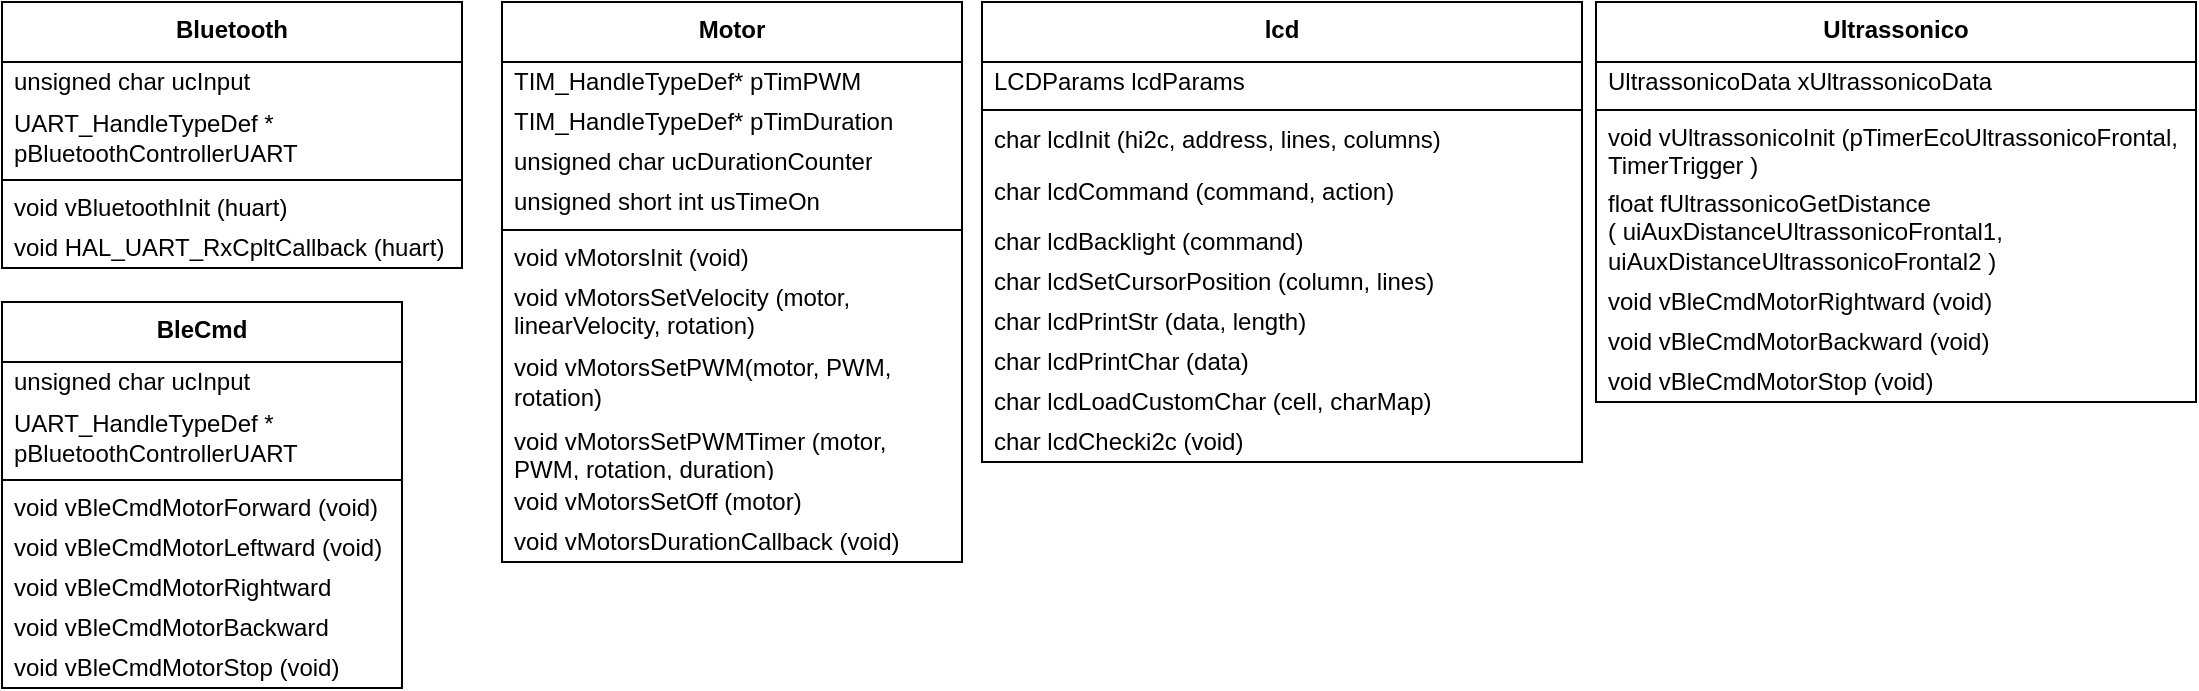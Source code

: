<mxfile version="24.8.0">
  <diagram id="mV1R_aKt5GF-hqOolBYe" name="Página-1">
    <mxGraphModel dx="1290" dy="522" grid="1" gridSize="10" guides="1" tooltips="1" connect="1" arrows="1" fold="1" page="1" pageScale="1" pageWidth="827" pageHeight="1169" math="0" shadow="0">
      <root>
        <mxCell id="0" />
        <mxCell id="1" parent="0" />
        <mxCell id="YA3sM5vc_rwHWg7f4w0h-1" value="&lt;b&gt;Bluetooth&lt;/b&gt;" style="swimlane;fontStyle=0;align=center;verticalAlign=top;childLayout=stackLayout;horizontal=1;startSize=30;horizontalStack=0;resizeParent=1;resizeParentMax=0;resizeLast=0;collapsible=0;marginBottom=0;html=1;whiteSpace=wrap;" parent="1" vertex="1">
          <mxGeometry x="30" y="110" width="230" height="133" as="geometry" />
        </mxCell>
        <mxCell id="YA3sM5vc_rwHWg7f4w0h-3" value="unsigned char ucInput" style="text;html=1;strokeColor=none;fillColor=none;align=left;verticalAlign=middle;spacingLeft=4;spacingRight=4;overflow=hidden;rotatable=0;points=[[0,0.5],[1,0.5]];portConstraint=eastwest;whiteSpace=wrap;" parent="YA3sM5vc_rwHWg7f4w0h-1" vertex="1">
          <mxGeometry y="30" width="230" height="20" as="geometry" />
        </mxCell>
        <mxCell id="YA3sM5vc_rwHWg7f4w0h-9" value="UART_HandleTypeDef * pBluetoothControllerUART" style="text;html=1;strokeColor=none;fillColor=none;align=left;verticalAlign=middle;spacingLeft=4;spacingRight=4;overflow=hidden;rotatable=0;points=[[0,0.5],[1,0.5]];portConstraint=eastwest;whiteSpace=wrap;" parent="YA3sM5vc_rwHWg7f4w0h-1" vertex="1">
          <mxGeometry y="50" width="230" height="35" as="geometry" />
        </mxCell>
        <mxCell id="YA3sM5vc_rwHWg7f4w0h-6" value="" style="line;strokeWidth=1;fillColor=none;align=left;verticalAlign=middle;spacingTop=-1;spacingLeft=3;spacingRight=3;rotatable=0;labelPosition=right;points=[];portConstraint=eastwest;" parent="YA3sM5vc_rwHWg7f4w0h-1" vertex="1">
          <mxGeometry y="85" width="230" height="8" as="geometry" />
        </mxCell>
        <mxCell id="YA3sM5vc_rwHWg7f4w0h-8" value="void vBluetoothInit (huart)" style="text;html=1;strokeColor=none;fillColor=none;align=left;verticalAlign=middle;spacingLeft=4;spacingRight=4;overflow=hidden;rotatable=0;points=[[0,0.5],[1,0.5]];portConstraint=eastwest;whiteSpace=wrap;" parent="YA3sM5vc_rwHWg7f4w0h-1" vertex="1">
          <mxGeometry y="93" width="230" height="20" as="geometry" />
        </mxCell>
        <mxCell id="YA3sM5vc_rwHWg7f4w0h-10" value="void HAL_UART_RxCpltCallback (huart)" style="text;html=1;strokeColor=none;fillColor=none;align=left;verticalAlign=middle;spacingLeft=4;spacingRight=4;overflow=hidden;rotatable=0;points=[[0,0.5],[1,0.5]];portConstraint=eastwest;whiteSpace=wrap;" parent="YA3sM5vc_rwHWg7f4w0h-1" vertex="1">
          <mxGeometry y="113" width="230" height="20" as="geometry" />
        </mxCell>
        <mxCell id="YA3sM5vc_rwHWg7f4w0h-11" value="&lt;b&gt;BleCmd&lt;/b&gt;" style="swimlane;fontStyle=0;align=center;verticalAlign=top;childLayout=stackLayout;horizontal=1;startSize=30;horizontalStack=0;resizeParent=1;resizeParentMax=0;resizeLast=0;collapsible=0;marginBottom=0;html=1;whiteSpace=wrap;" parent="1" vertex="1">
          <mxGeometry x="30" y="260" width="200" height="193" as="geometry" />
        </mxCell>
        <mxCell id="YA3sM5vc_rwHWg7f4w0h-12" value="unsigned char ucInput" style="text;html=1;strokeColor=none;fillColor=none;align=left;verticalAlign=middle;spacingLeft=4;spacingRight=4;overflow=hidden;rotatable=0;points=[[0,0.5],[1,0.5]];portConstraint=eastwest;whiteSpace=wrap;" parent="YA3sM5vc_rwHWg7f4w0h-11" vertex="1">
          <mxGeometry y="30" width="200" height="20" as="geometry" />
        </mxCell>
        <mxCell id="YA3sM5vc_rwHWg7f4w0h-13" value="UART_HandleTypeDef * pBluetoothControllerUART" style="text;html=1;strokeColor=none;fillColor=none;align=left;verticalAlign=middle;spacingLeft=4;spacingRight=4;overflow=hidden;rotatable=0;points=[[0,0.5],[1,0.5]];portConstraint=eastwest;whiteSpace=wrap;" parent="YA3sM5vc_rwHWg7f4w0h-11" vertex="1">
          <mxGeometry y="50" width="200" height="35" as="geometry" />
        </mxCell>
        <mxCell id="YA3sM5vc_rwHWg7f4w0h-14" value="" style="line;strokeWidth=1;fillColor=none;align=left;verticalAlign=middle;spacingTop=-1;spacingLeft=3;spacingRight=3;rotatable=0;labelPosition=right;points=[];portConstraint=eastwest;" parent="YA3sM5vc_rwHWg7f4w0h-11" vertex="1">
          <mxGeometry y="85" width="200" height="8" as="geometry" />
        </mxCell>
        <mxCell id="YA3sM5vc_rwHWg7f4w0h-15" value="void&amp;nbsp;vBleCmdMotorForward (void)" style="text;html=1;strokeColor=none;fillColor=none;align=left;verticalAlign=middle;spacingLeft=4;spacingRight=4;overflow=hidden;rotatable=0;points=[[0,0.5],[1,0.5]];portConstraint=eastwest;whiteSpace=wrap;" parent="YA3sM5vc_rwHWg7f4w0h-11" vertex="1">
          <mxGeometry y="93" width="200" height="20" as="geometry" />
        </mxCell>
        <mxCell id="YA3sM5vc_rwHWg7f4w0h-16" value="void&amp;nbsp;vBleCmdMotorLeftward (void)" style="text;html=1;strokeColor=none;fillColor=none;align=left;verticalAlign=middle;spacingLeft=4;spacingRight=4;overflow=hidden;rotatable=0;points=[[0,0.5],[1,0.5]];portConstraint=eastwest;whiteSpace=wrap;" parent="YA3sM5vc_rwHWg7f4w0h-11" vertex="1">
          <mxGeometry y="113" width="200" height="20" as="geometry" />
        </mxCell>
        <mxCell id="YA3sM5vc_rwHWg7f4w0h-17" value="void&amp;nbsp;vBleCmdMotorRightward (void)" style="text;html=1;strokeColor=none;fillColor=none;align=left;verticalAlign=middle;spacingLeft=4;spacingRight=4;overflow=hidden;rotatable=0;points=[[0,0.5],[1,0.5]];portConstraint=eastwest;whiteSpace=wrap;" parent="YA3sM5vc_rwHWg7f4w0h-11" vertex="1">
          <mxGeometry y="133" width="200" height="20" as="geometry" />
        </mxCell>
        <mxCell id="YA3sM5vc_rwHWg7f4w0h-18" value="void vBleCmdMotorBackward (void)" style="text;html=1;strokeColor=none;fillColor=none;align=left;verticalAlign=middle;spacingLeft=4;spacingRight=4;overflow=hidden;rotatable=0;points=[[0,0.5],[1,0.5]];portConstraint=eastwest;whiteSpace=wrap;" parent="YA3sM5vc_rwHWg7f4w0h-11" vertex="1">
          <mxGeometry y="153" width="200" height="20" as="geometry" />
        </mxCell>
        <mxCell id="YA3sM5vc_rwHWg7f4w0h-19" value="void vBleCmdMotorStop (void)" style="text;html=1;strokeColor=none;fillColor=none;align=left;verticalAlign=middle;spacingLeft=4;spacingRight=4;overflow=hidden;rotatable=0;points=[[0,0.5],[1,0.5]];portConstraint=eastwest;whiteSpace=wrap;" parent="YA3sM5vc_rwHWg7f4w0h-11" vertex="1">
          <mxGeometry y="173" width="200" height="20" as="geometry" />
        </mxCell>
        <mxCell id="YA3sM5vc_rwHWg7f4w0h-33" value="&lt;b&gt;Motor&lt;/b&gt;" style="swimlane;fontStyle=0;align=center;verticalAlign=top;childLayout=stackLayout;horizontal=1;startSize=30;horizontalStack=0;resizeParent=1;resizeParentMax=0;resizeLast=0;collapsible=0;marginBottom=0;html=1;whiteSpace=wrap;" parent="1" vertex="1">
          <mxGeometry x="280" y="110" width="230" height="280" as="geometry" />
        </mxCell>
        <mxCell id="YA3sM5vc_rwHWg7f4w0h-34" value="TIM_HandleTypeDef* pTimPWM" style="text;html=1;strokeColor=none;fillColor=none;align=left;verticalAlign=middle;spacingLeft=4;spacingRight=4;overflow=hidden;rotatable=0;points=[[0,0.5],[1,0.5]];portConstraint=eastwest;whiteSpace=wrap;" parent="YA3sM5vc_rwHWg7f4w0h-33" vertex="1">
          <mxGeometry y="30" width="230" height="20" as="geometry" />
        </mxCell>
        <mxCell id="YA3sM5vc_rwHWg7f4w0h-35" value="TIM_HandleTypeDef* pTimDuration" style="text;html=1;strokeColor=none;fillColor=none;align=left;verticalAlign=middle;spacingLeft=4;spacingRight=4;overflow=hidden;rotatable=0;points=[[0,0.5],[1,0.5]];portConstraint=eastwest;whiteSpace=wrap;" parent="YA3sM5vc_rwHWg7f4w0h-33" vertex="1">
          <mxGeometry y="50" width="230" height="20" as="geometry" />
        </mxCell>
        <mxCell id="YA3sM5vc_rwHWg7f4w0h-36" value="unsigned char ucDurationCounter" style="text;html=1;strokeColor=none;fillColor=none;align=left;verticalAlign=middle;spacingLeft=4;spacingRight=4;overflow=hidden;rotatable=0;points=[[0,0.5],[1,0.5]];portConstraint=eastwest;whiteSpace=wrap;" parent="YA3sM5vc_rwHWg7f4w0h-33" vertex="1">
          <mxGeometry y="70" width="230" height="20" as="geometry" />
        </mxCell>
        <mxCell id="YA3sM5vc_rwHWg7f4w0h-37" value="unsigned short int usTimeOn" style="text;html=1;strokeColor=none;fillColor=none;align=left;verticalAlign=middle;spacingLeft=4;spacingRight=4;overflow=hidden;rotatable=0;points=[[0,0.5],[1,0.5]];portConstraint=eastwest;whiteSpace=wrap;" parent="YA3sM5vc_rwHWg7f4w0h-33" vertex="1">
          <mxGeometry y="90" width="230" height="20" as="geometry" />
        </mxCell>
        <mxCell id="YA3sM5vc_rwHWg7f4w0h-38" value="" style="line;strokeWidth=1;fillColor=none;align=left;verticalAlign=middle;spacingTop=-1;spacingLeft=3;spacingRight=3;rotatable=0;labelPosition=right;points=[];portConstraint=eastwest;" parent="YA3sM5vc_rwHWg7f4w0h-33" vertex="1">
          <mxGeometry y="110" width="230" height="8" as="geometry" />
        </mxCell>
        <mxCell id="YA3sM5vc_rwHWg7f4w0h-24" value="void vMotorsInit (void)" style="text;html=1;strokeColor=none;fillColor=none;align=left;verticalAlign=middle;spacingLeft=4;spacingRight=4;overflow=hidden;rotatable=0;points=[[0,0.5],[1,0.5]];portConstraint=eastwest;whiteSpace=wrap;" parent="YA3sM5vc_rwHWg7f4w0h-33" vertex="1">
          <mxGeometry y="118" width="230" height="20" as="geometry" />
        </mxCell>
        <mxCell id="YA3sM5vc_rwHWg7f4w0h-26" value="void&amp;nbsp;vMotorsSetVelocity (motor, linearVelocity, rotation)" style="text;html=1;strokeColor=none;fillColor=none;align=left;verticalAlign=middle;spacingLeft=4;spacingRight=4;overflow=hidden;rotatable=0;points=[[0,0.5],[1,0.5]];portConstraint=eastwest;whiteSpace=wrap;" parent="YA3sM5vc_rwHWg7f4w0h-33" vertex="1">
          <mxGeometry y="138" width="230" height="32" as="geometry" />
        </mxCell>
        <mxCell id="YA3sM5vc_rwHWg7f4w0h-25" value="void vMotorsSetPWM(motor, PWM, rotation)" style="text;html=1;strokeColor=none;fillColor=none;align=left;verticalAlign=middle;spacingLeft=4;spacingRight=4;overflow=hidden;rotatable=0;points=[[0,0.5],[1,0.5]];portConstraint=eastwest;whiteSpace=wrap;" parent="YA3sM5vc_rwHWg7f4w0h-33" vertex="1">
          <mxGeometry y="170" width="230" height="40" as="geometry" />
        </mxCell>
        <mxCell id="YA3sM5vc_rwHWg7f4w0h-27" value="void vMotorsSetPWMTimer (motor, PWM, rotation, duration&lt;span style=&quot;background-color: initial;&quot;&gt;)&lt;/span&gt;" style="text;html=1;strokeColor=none;fillColor=none;align=left;verticalAlign=middle;spacingLeft=4;spacingRight=4;overflow=hidden;rotatable=0;points=[[0,0.5],[1,0.5]];portConstraint=eastwest;whiteSpace=wrap;" parent="YA3sM5vc_rwHWg7f4w0h-33" vertex="1">
          <mxGeometry y="210" width="230" height="30" as="geometry" />
        </mxCell>
        <mxCell id="YA3sM5vc_rwHWg7f4w0h-28" value="void vMotorsSetOff (motor)" style="text;html=1;strokeColor=none;fillColor=none;align=left;verticalAlign=middle;spacingLeft=4;spacingRight=4;overflow=hidden;rotatable=0;points=[[0,0.5],[1,0.5]];portConstraint=eastwest;whiteSpace=wrap;" parent="YA3sM5vc_rwHWg7f4w0h-33" vertex="1">
          <mxGeometry y="240" width="230" height="20" as="geometry" />
        </mxCell>
        <mxCell id="YA3sM5vc_rwHWg7f4w0h-55" value="void vMotorsDurationCallback (void)" style="text;html=1;strokeColor=none;fillColor=none;align=left;verticalAlign=middle;spacingLeft=4;spacingRight=4;overflow=hidden;rotatable=0;points=[[0,0.5],[1,0.5]];portConstraint=eastwest;whiteSpace=wrap;" parent="YA3sM5vc_rwHWg7f4w0h-33" vertex="1">
          <mxGeometry y="260" width="230" height="20" as="geometry" />
        </mxCell>
        <mxCell id="YA3sM5vc_rwHWg7f4w0h-56" value="&lt;b&gt;Ultrassonico&lt;/b&gt;" style="swimlane;fontStyle=0;align=center;verticalAlign=top;childLayout=stackLayout;horizontal=1;startSize=30;horizontalStack=0;resizeParent=1;resizeParentMax=0;resizeLast=0;collapsible=0;marginBottom=0;html=1;whiteSpace=wrap;" parent="1" vertex="1">
          <mxGeometry x="827" y="110" width="300" height="200" as="geometry" />
        </mxCell>
        <mxCell id="YA3sM5vc_rwHWg7f4w0h-57" value="UltrassonicoData xUltrassonicoData" style="text;html=1;strokeColor=none;fillColor=none;align=left;verticalAlign=middle;spacingLeft=4;spacingRight=4;overflow=hidden;rotatable=0;points=[[0,0.5],[1,0.5]];portConstraint=eastwest;whiteSpace=wrap;" parent="YA3sM5vc_rwHWg7f4w0h-56" vertex="1">
          <mxGeometry y="30" width="300" height="20" as="geometry" />
        </mxCell>
        <mxCell id="YA3sM5vc_rwHWg7f4w0h-59" value="" style="line;strokeWidth=1;fillColor=none;align=left;verticalAlign=middle;spacingTop=-1;spacingLeft=3;spacingRight=3;rotatable=0;labelPosition=right;points=[];portConstraint=eastwest;" parent="YA3sM5vc_rwHWg7f4w0h-56" vertex="1">
          <mxGeometry y="50" width="300" height="8" as="geometry" />
        </mxCell>
        <mxCell id="YA3sM5vc_rwHWg7f4w0h-60" value="void&amp;nbsp;vUltrassonicoInit (pTimerEcoUltrassonicoFrontal, TimerTrigger )" style="text;html=1;strokeColor=none;fillColor=none;align=left;verticalAlign=middle;spacingLeft=4;spacingRight=4;overflow=hidden;rotatable=0;points=[[0,0.5],[1,0.5]];portConstraint=eastwest;whiteSpace=wrap;" parent="YA3sM5vc_rwHWg7f4w0h-56" vertex="1">
          <mxGeometry y="58" width="300" height="32" as="geometry" />
        </mxCell>
        <mxCell id="YA3sM5vc_rwHWg7f4w0h-61" value="float&amp;nbsp;fUltrassonicoGetDistance (&amp;nbsp;uiAuxDistanceUltrassonicoFrontal1,&amp;nbsp;&lt;br&gt;uiAuxDistanceUltrassonicoFrontal2 )" style="text;html=1;strokeColor=none;fillColor=none;align=left;verticalAlign=middle;spacingLeft=4;spacingRight=4;overflow=hidden;rotatable=0;points=[[0,0.5],[1,0.5]];portConstraint=eastwest;whiteSpace=wrap;" parent="YA3sM5vc_rwHWg7f4w0h-56" vertex="1">
          <mxGeometry y="90" width="300" height="50" as="geometry" />
        </mxCell>
        <mxCell id="YA3sM5vc_rwHWg7f4w0h-62" value="void&amp;nbsp;vBleCmdMotorRightward (void)" style="text;html=1;strokeColor=none;fillColor=none;align=left;verticalAlign=middle;spacingLeft=4;spacingRight=4;overflow=hidden;rotatable=0;points=[[0,0.5],[1,0.5]];portConstraint=eastwest;whiteSpace=wrap;" parent="YA3sM5vc_rwHWg7f4w0h-56" vertex="1">
          <mxGeometry y="140" width="300" height="20" as="geometry" />
        </mxCell>
        <mxCell id="YA3sM5vc_rwHWg7f4w0h-63" value="void vBleCmdMotorBackward (void)" style="text;html=1;strokeColor=none;fillColor=none;align=left;verticalAlign=middle;spacingLeft=4;spacingRight=4;overflow=hidden;rotatable=0;points=[[0,0.5],[1,0.5]];portConstraint=eastwest;whiteSpace=wrap;" parent="YA3sM5vc_rwHWg7f4w0h-56" vertex="1">
          <mxGeometry y="160" width="300" height="20" as="geometry" />
        </mxCell>
        <mxCell id="YA3sM5vc_rwHWg7f4w0h-64" value="void vBleCmdMotorStop (void)" style="text;html=1;strokeColor=none;fillColor=none;align=left;verticalAlign=middle;spacingLeft=4;spacingRight=4;overflow=hidden;rotatable=0;points=[[0,0.5],[1,0.5]];portConstraint=eastwest;whiteSpace=wrap;" parent="YA3sM5vc_rwHWg7f4w0h-56" vertex="1">
          <mxGeometry y="180" width="300" height="20" as="geometry" />
        </mxCell>
        <mxCell id="YA3sM5vc_rwHWg7f4w0h-65" value="&lt;b&gt;lcd&lt;/b&gt;" style="swimlane;fontStyle=0;align=center;verticalAlign=top;childLayout=stackLayout;horizontal=1;startSize=30;horizontalStack=0;resizeParent=1;resizeParentMax=0;resizeLast=0;collapsible=0;marginBottom=0;html=1;whiteSpace=wrap;" parent="1" vertex="1">
          <mxGeometry x="520" y="110" width="300" height="230" as="geometry" />
        </mxCell>
        <mxCell id="YA3sM5vc_rwHWg7f4w0h-66" value="LCDParams lcdParams" style="text;html=1;strokeColor=none;fillColor=none;align=left;verticalAlign=middle;spacingLeft=4;spacingRight=4;overflow=hidden;rotatable=0;points=[[0,0.5],[1,0.5]];portConstraint=eastwest;whiteSpace=wrap;" parent="YA3sM5vc_rwHWg7f4w0h-65" vertex="1">
          <mxGeometry y="30" width="300" height="20" as="geometry" />
        </mxCell>
        <mxCell id="YA3sM5vc_rwHWg7f4w0h-67" value="" style="line;strokeWidth=1;fillColor=none;align=left;verticalAlign=middle;spacingTop=-1;spacingLeft=3;spacingRight=3;rotatable=0;labelPosition=right;points=[];portConstraint=eastwest;" parent="YA3sM5vc_rwHWg7f4w0h-65" vertex="1">
          <mxGeometry y="50" width="300" height="8" as="geometry" />
        </mxCell>
        <mxCell id="YA3sM5vc_rwHWg7f4w0h-68" value="char&amp;nbsp;lcdInit (hi2c, address, lines, columns)" style="text;html=1;strokeColor=none;fillColor=none;align=left;verticalAlign=middle;spacingLeft=4;spacingRight=4;overflow=hidden;rotatable=0;points=[[0,0.5],[1,0.5]];portConstraint=eastwest;whiteSpace=wrap;" parent="YA3sM5vc_rwHWg7f4w0h-65" vertex="1">
          <mxGeometry y="58" width="300" height="22" as="geometry" />
        </mxCell>
        <mxCell id="YA3sM5vc_rwHWg7f4w0h-69" value="char&amp;nbsp;lcdCommand (command, action)" style="text;html=1;strokeColor=none;fillColor=none;align=left;verticalAlign=middle;spacingLeft=4;spacingRight=4;overflow=hidden;rotatable=0;points=[[0,0.5],[1,0.5]];portConstraint=eastwest;whiteSpace=wrap;" parent="YA3sM5vc_rwHWg7f4w0h-65" vertex="1">
          <mxGeometry y="80" width="300" height="30" as="geometry" />
        </mxCell>
        <mxCell id="YA3sM5vc_rwHWg7f4w0h-70" value="char&amp;nbsp;lcdBacklight (command)" style="text;html=1;strokeColor=none;fillColor=none;align=left;verticalAlign=middle;spacingLeft=4;spacingRight=4;overflow=hidden;rotatable=0;points=[[0,0.5],[1,0.5]];portConstraint=eastwest;whiteSpace=wrap;" parent="YA3sM5vc_rwHWg7f4w0h-65" vertex="1">
          <mxGeometry y="110" width="300" height="20" as="geometry" />
        </mxCell>
        <mxCell id="YA3sM5vc_rwHWg7f4w0h-71" value="char lcdSetCursorPosition (column, lines)" style="text;html=1;strokeColor=none;fillColor=none;align=left;verticalAlign=middle;spacingLeft=4;spacingRight=4;overflow=hidden;rotatable=0;points=[[0,0.5],[1,0.5]];portConstraint=eastwest;whiteSpace=wrap;" parent="YA3sM5vc_rwHWg7f4w0h-65" vertex="1">
          <mxGeometry y="130" width="300" height="20" as="geometry" />
        </mxCell>
        <mxCell id="YA3sM5vc_rwHWg7f4w0h-72" value="char&amp;nbsp;lcdPrintStr (data, length)" style="text;html=1;strokeColor=none;fillColor=none;align=left;verticalAlign=middle;spacingLeft=4;spacingRight=4;overflow=hidden;rotatable=0;points=[[0,0.5],[1,0.5]];portConstraint=eastwest;whiteSpace=wrap;" parent="YA3sM5vc_rwHWg7f4w0h-65" vertex="1">
          <mxGeometry y="150" width="300" height="20" as="geometry" />
        </mxCell>
        <mxCell id="YA3sM5vc_rwHWg7f4w0h-73" value="char&amp;nbsp;lcdPrintChar (data)" style="text;html=1;strokeColor=none;fillColor=none;align=left;verticalAlign=middle;spacingLeft=4;spacingRight=4;overflow=hidden;rotatable=0;points=[[0,0.5],[1,0.5]];portConstraint=eastwest;whiteSpace=wrap;" parent="YA3sM5vc_rwHWg7f4w0h-65" vertex="1">
          <mxGeometry y="170" width="300" height="20" as="geometry" />
        </mxCell>
        <mxCell id="YA3sM5vc_rwHWg7f4w0h-74" value="char&amp;nbsp;lcdLoadCustomChar (cell, charMap)" style="text;html=1;strokeColor=none;fillColor=none;align=left;verticalAlign=middle;spacingLeft=4;spacingRight=4;overflow=hidden;rotatable=0;points=[[0,0.5],[1,0.5]];portConstraint=eastwest;whiteSpace=wrap;" parent="YA3sM5vc_rwHWg7f4w0h-65" vertex="1">
          <mxGeometry y="190" width="300" height="20" as="geometry" />
        </mxCell>
        <mxCell id="YA3sM5vc_rwHWg7f4w0h-75" value="char&amp;nbsp;lcdChecki2c (void)" style="text;html=1;strokeColor=none;fillColor=none;align=left;verticalAlign=middle;spacingLeft=4;spacingRight=4;overflow=hidden;rotatable=0;points=[[0,0.5],[1,0.5]];portConstraint=eastwest;whiteSpace=wrap;" parent="YA3sM5vc_rwHWg7f4w0h-65" vertex="1">
          <mxGeometry y="210" width="300" height="20" as="geometry" />
        </mxCell>
      </root>
    </mxGraphModel>
  </diagram>
</mxfile>
